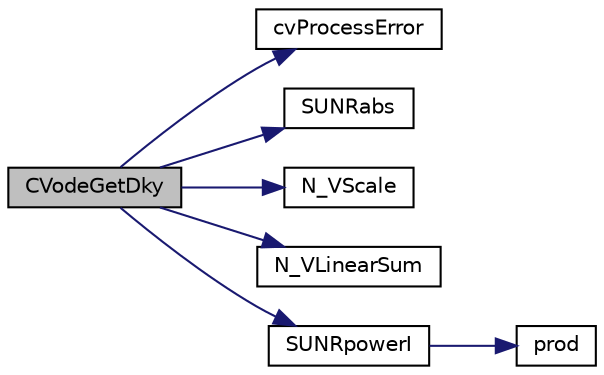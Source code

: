 digraph "CVodeGetDky"
{
  edge [fontname="Helvetica",fontsize="10",labelfontname="Helvetica",labelfontsize="10"];
  node [fontname="Helvetica",fontsize="10",shape=record];
  rankdir="LR";
  Node16 [label="CVodeGetDky",height=0.2,width=0.4,color="black", fillcolor="grey75", style="filled", fontcolor="black"];
  Node16 -> Node17 [color="midnightblue",fontsize="10",style="solid",fontname="Helvetica"];
  Node17 [label="cvProcessError",height=0.2,width=0.4,color="black", fillcolor="white", style="filled",URL="$d1/ddc/cvode_8c.html#aca8edaf29469da9950fe695b90ef196e"];
  Node16 -> Node18 [color="midnightblue",fontsize="10",style="solid",fontname="Helvetica"];
  Node18 [label="SUNRabs",height=0.2,width=0.4,color="black", fillcolor="white", style="filled",URL="$d7/d31/sundials__math_8h.html#af60ee8fc5ac94d0b36d8870bdbaff7d7"];
  Node16 -> Node19 [color="midnightblue",fontsize="10",style="solid",fontname="Helvetica"];
  Node19 [label="N_VScale",height=0.2,width=0.4,color="black", fillcolor="white", style="filled",URL="$dc/dc8/sundials__nvector_8h.html#a3f4411f978584de8f5050c93acd22d78"];
  Node16 -> Node20 [color="midnightblue",fontsize="10",style="solid",fontname="Helvetica"];
  Node20 [label="N_VLinearSum",height=0.2,width=0.4,color="black", fillcolor="white", style="filled",URL="$dc/dc8/sundials__nvector_8h.html#a85664141a78312ec58f4fe56e7311982"];
  Node16 -> Node21 [color="midnightblue",fontsize="10",style="solid",fontname="Helvetica"];
  Node21 [label="SUNRpowerI",height=0.2,width=0.4,color="black", fillcolor="white", style="filled",URL="$d7/d31/sundials__math_8h.html#a0b449f2b5644a802710d37fc0b2d117b"];
  Node21 -> Node22 [color="midnightblue",fontsize="10",style="solid",fontname="Helvetica"];
  Node22 [label="prod",height=0.2,width=0.4,color="black", fillcolor="white", style="filled",URL="$dc/de2/mcvs_atm_disp__kry__bbd__p_8m.html#aef6419f9ede18a95c10b36cdbef3671a"];
}
